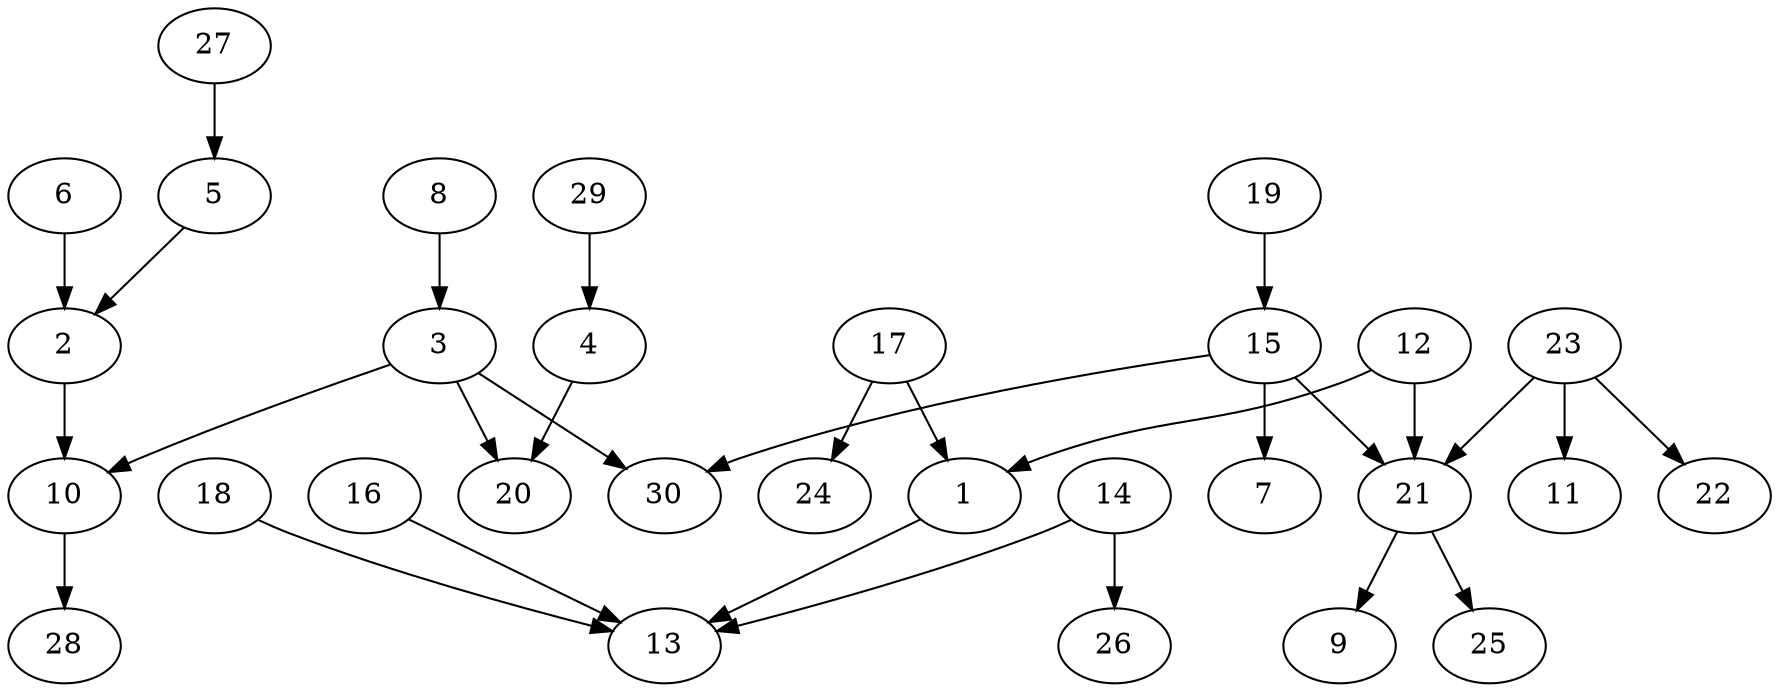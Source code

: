 digraph sample {
1 -> 13[color="black"];
2 -> 10[color="black"];
3 -> 10[color="black"];
3 -> 20[color="black"];
3 -> 30[color="black"];
4 -> 20[color="black"];
5 -> 2[color="black"];
6 -> 2[color="black"];
8 -> 3[color="black"];
10 -> 28[color="black"];
12 -> 1[color="black"];
12 -> 21[color="black"];
14 -> 13[color="black"];
14 -> 26[color="black"];
15 -> 7[color="black"];
15 -> 21[color="black"];
15 -> 30[color="black"];
16 -> 13[color="black"];
17 -> 1[color="black"];
17 -> 24[color="black"];
18 -> 13[color="black"];
19 -> 15[color="black"];
21 -> 9[color="black"];
21 -> 25[color="black"];
23 -> 11[color="black"];
23 -> 21[color="black"];
23 -> 22[color="black"];
27 -> 5[color="black"];
29 -> 4[color="black"];
}